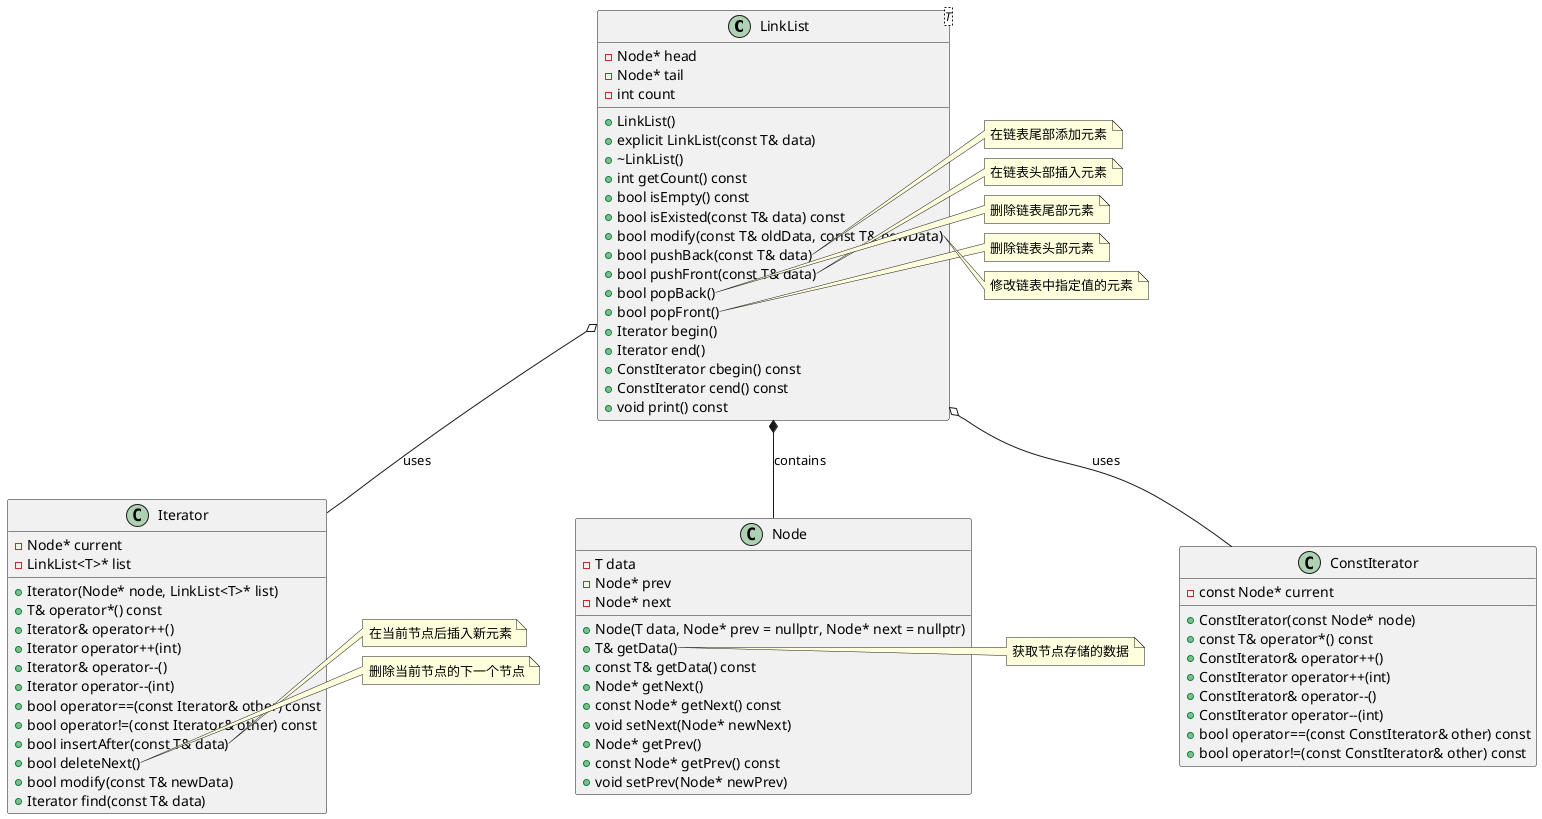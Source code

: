 @startuml
' 定义LinkList类
class LinkList<T> {
    - Node* head
    - Node* tail
    - int count
    + LinkList()
    + explicit LinkList(const T& data)
    + ~LinkList()
    + int getCount() const
    + bool isEmpty() const
    + bool isExisted(const T& data) const
    + bool modify(const T& oldData, const T& newData)
    + bool pushBack(const T& data)
    + bool pushFront(const T& data)
    + bool popBack()
    + bool popFront()
    + Iterator begin()
    + Iterator end()
    + ConstIterator cbegin() const
    + ConstIterator cend() const
    + void print() const
}

' 定义Node内部类
class Node {
    - T data
    - Node* prev
    - Node* next
    + Node(T data, Node* prev = nullptr, Node* next = nullptr)
    + T& getData()
    + const T& getData() const
    + Node* getNext()
    + const Node* getNext() const
    + void setNext(Node* newNext)
    + Node* getPrev()
    + const Node* getPrev() const
    + void setPrev(Node* newPrev)
}

' 定义Iterator类
class Iterator {
    - Node* current
    - LinkList<T>* list
    + Iterator(Node* node, LinkList<T>* list)
    + T& operator*() const
    + Iterator& operator++()
    + Iterator operator++(int)
    + Iterator& operator--()
    + Iterator operator--(int)
    + bool operator==(const Iterator& other) const
    + bool operator!=(const Iterator& other) const
    + bool insertAfter(const T& data)
    + bool deleteNext()
    + bool modify(const T& newData)
    + Iterator find(const T& data)
}

' 定义ConstIterator类
class ConstIterator {
    - const Node* current
    + ConstIterator(const Node* node)
    + const T& operator*() const
    + ConstIterator& operator++()
    + ConstIterator operator++(int)
    + ConstIterator& operator--()
    + ConstIterator operator--(int)
    + bool operator==(const ConstIterator& other) const
    + bool operator!=(const ConstIterator& other) const
}

' 关联关系
LinkList *-- Node : contains
LinkList o-- Iterator : uses
LinkList o-- ConstIterator : uses

' 备注方法功能
note right of LinkList::pushBack
    在链表尾部添加元素
end note

note right of LinkList::pushFront
    在链表头部插入元素
end note

note right of LinkList::popBack
    删除链表尾部元素
end note

note right of LinkList::popFront
    删除链表头部元素
end note

note right of LinkList::modify
    修改链表中指定值的元素
end note

note right of Iterator::insertAfter
    在当前节点后插入新元素
end note

note right of Iterator::deleteNext
    删除当前节点的下一个节点
end note

note right of Node::getData
    获取节点存储的数据
end note

@enduml